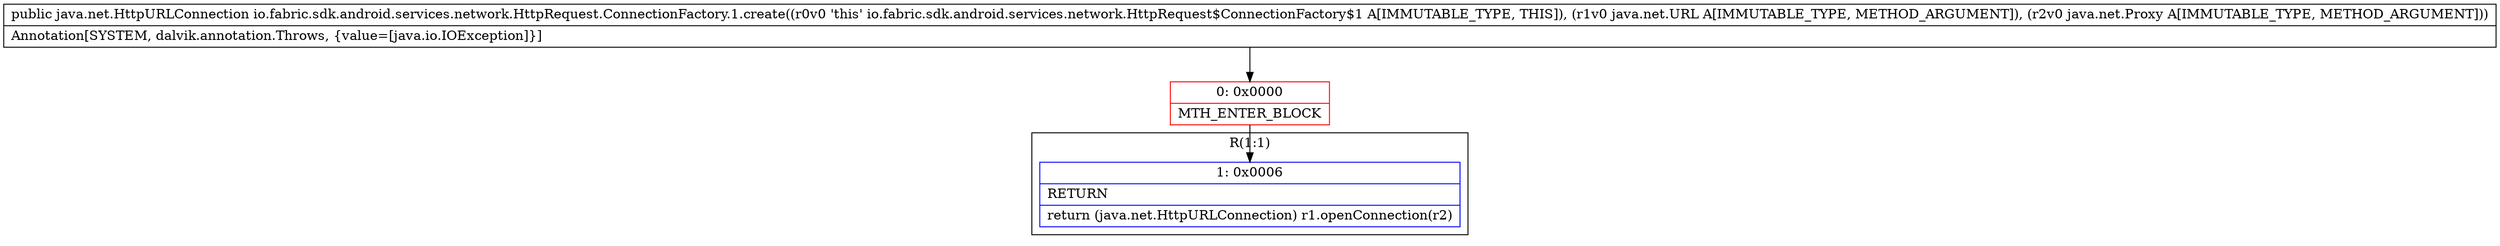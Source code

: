 digraph "CFG forio.fabric.sdk.android.services.network.HttpRequest.ConnectionFactory.1.create(Ljava\/net\/URL;Ljava\/net\/Proxy;)Ljava\/net\/HttpURLConnection;" {
subgraph cluster_Region_281018585 {
label = "R(1:1)";
node [shape=record,color=blue];
Node_1 [shape=record,label="{1\:\ 0x0006|RETURN\l|return (java.net.HttpURLConnection) r1.openConnection(r2)\l}"];
}
Node_0 [shape=record,color=red,label="{0\:\ 0x0000|MTH_ENTER_BLOCK\l}"];
MethodNode[shape=record,label="{public java.net.HttpURLConnection io.fabric.sdk.android.services.network.HttpRequest.ConnectionFactory.1.create((r0v0 'this' io.fabric.sdk.android.services.network.HttpRequest$ConnectionFactory$1 A[IMMUTABLE_TYPE, THIS]), (r1v0 java.net.URL A[IMMUTABLE_TYPE, METHOD_ARGUMENT]), (r2v0 java.net.Proxy A[IMMUTABLE_TYPE, METHOD_ARGUMENT]))  | Annotation[SYSTEM, dalvik.annotation.Throws, \{value=[java.io.IOException]\}]\l}"];
MethodNode -> Node_0;
Node_0 -> Node_1;
}

